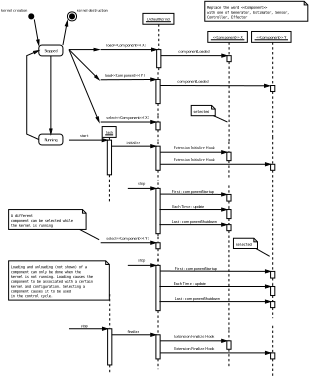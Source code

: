 <?xml version="1.0" encoding="UTF-8"?>
<dia:diagram xmlns:dia="http://www.lysator.liu.se/~alla/dia/"><dia:layer name="Background" visible="true"><dia:object type="UML - State Term" version="0" id="O0"><dia:attribute name="obj_pos"><dia:point val="10.25,4"/></dia:attribute><dia:attribute name="obj_bb"><dia:rectangle val="10.25,4;11.25,5"/></dia:attribute><dia:attribute name="elem_corner"><dia:point val="10.25,4"/></dia:attribute><dia:attribute name="elem_width"><dia:real val="1"/></dia:attribute><dia:attribute name="elem_height"><dia:real val="1"/></dia:attribute><dia:attribute name="is_final"><dia:boolean val="false"/></dia:attribute></dia:object><dia:object type="Standard - Text" version="0" id="O1"><dia:attribute name="obj_pos"><dia:point val="10.25,3.75"/></dia:attribute><dia:attribute name="obj_bb"><dia:rectangle val="5.55,3.05;10.25,4.05"/></dia:attribute><dia:attribute name="text"><dia:composite type="text"><dia:attribute name="string"><dia:string>#kernel creation#</dia:string></dia:attribute><dia:attribute name="font"><dia:font family="sans" style="0" name="Courier"/></dia:attribute><dia:attribute name="height"><dia:real val="0.8"/></dia:attribute><dia:attribute name="pos"><dia:point val="10.25,3.75"/></dia:attribute><dia:attribute name="color"><dia:color val="#000000"/></dia:attribute><dia:attribute name="alignment"><dia:enum val="2"/></dia:attribute></dia:composite></dia:attribute></dia:object><dia:object type="UML - State" version="0" id="O2"><dia:attribute name="obj_pos"><dia:point val="12,9.25"/></dia:attribute><dia:attribute name="obj_bb"><dia:rectangle val="12,9.25;16,11.05"/></dia:attribute><dia:attribute name="elem_corner"><dia:point val="12,9.25"/></dia:attribute><dia:attribute name="elem_width"><dia:real val="4"/></dia:attribute><dia:attribute name="elem_height"><dia:real val="1.8"/></dia:attribute><dia:attribute name="text"><dia:composite type="text"><dia:attribute name="string"><dia:string>#Stopped#</dia:string></dia:attribute><dia:attribute name="font"><dia:font family="sans" style="0" name="Courier"/></dia:attribute><dia:attribute name="height"><dia:real val="0.8"/></dia:attribute><dia:attribute name="pos"><dia:point val="14,10.45"/></dia:attribute><dia:attribute name="color"><dia:color val="#000000"/></dia:attribute><dia:attribute name="alignment"><dia:enum val="1"/></dia:attribute></dia:composite></dia:attribute></dia:object><dia:object type="UML - State" version="0" id="O3"><dia:attribute name="obj_pos"><dia:point val="12,24"/></dia:attribute><dia:attribute name="obj_bb"><dia:rectangle val="12,24;16,25.8"/></dia:attribute><dia:attribute name="elem_corner"><dia:point val="12,24"/></dia:attribute><dia:attribute name="elem_width"><dia:real val="4"/></dia:attribute><dia:attribute name="elem_height"><dia:real val="1.8"/></dia:attribute><dia:attribute name="text"><dia:composite type="text"><dia:attribute name="string"><dia:string>#Running#</dia:string></dia:attribute><dia:attribute name="font"><dia:font family="sans" style="0" name="Courier"/></dia:attribute><dia:attribute name="height"><dia:real val="0.8"/></dia:attribute><dia:attribute name="pos"><dia:point val="14,25.2"/></dia:attribute><dia:attribute name="color"><dia:color val="#000000"/></dia:attribute><dia:attribute name="alignment"><dia:enum val="1"/></dia:attribute></dia:composite></dia:attribute></dia:object><dia:object type="UML - State Term" version="0" id="O4"><dia:attribute name="obj_pos"><dia:point val="16.75,3.75"/></dia:attribute><dia:attribute name="obj_bb"><dia:rectangle val="16.75,3.75;18.25,5.25"/></dia:attribute><dia:attribute name="elem_corner"><dia:point val="16.75,3.75"/></dia:attribute><dia:attribute name="elem_width"><dia:real val="1.5"/></dia:attribute><dia:attribute name="elem_height"><dia:real val="1.5"/></dia:attribute><dia:attribute name="is_final"><dia:boolean val="true"/></dia:attribute></dia:object><dia:object type="Standard - Text" version="0" id="O5"><dia:attribute name="obj_pos"><dia:point val="18.25,3.75"/></dia:attribute><dia:attribute name="obj_bb"><dia:rectangle val="18.25,3.05;23.95,4.05"/></dia:attribute><dia:attribute name="text"><dia:composite type="text"><dia:attribute name="string"><dia:string>#kernel destruction#</dia:string></dia:attribute><dia:attribute name="font"><dia:font family="sans" style="0" name="Courier"/></dia:attribute><dia:attribute name="height"><dia:real val="0.8"/></dia:attribute><dia:attribute name="pos"><dia:point val="18.25,3.75"/></dia:attribute><dia:attribute name="color"><dia:color val="#000000"/></dia:attribute><dia:attribute name="alignment"><dia:enum val="0"/></dia:attribute></dia:composite></dia:attribute><dia:connections><dia:connection handle="0" to="O4" connection="2"/></dia:connections></dia:object><dia:object type="UML - Object" version="0" id="O6"><dia:attribute name="obj_pos"><dia:point val="29.25,4"/></dia:attribute><dia:attribute name="obj_bb"><dia:rectangle val="29.2,3.95;34.55,5.85"/></dia:attribute><dia:attribute name="elem_corner"><dia:point val="29.25,4"/></dia:attribute><dia:attribute name="elem_width"><dia:real val="5.25"/></dia:attribute><dia:attribute name="elem_height"><dia:real val="1.8"/></dia:attribute><dia:attribute name="text"><dia:composite type="text"><dia:attribute name="string"><dia:string>#DefaultKernel#</dia:string></dia:attribute><dia:attribute name="font"><dia:font family="sans" style="0" name="Courier"/></dia:attribute><dia:attribute name="height"><dia:real val="0.8"/></dia:attribute><dia:attribute name="pos"><dia:point val="31.875,5.2"/></dia:attribute><dia:attribute name="color"><dia:color val="#000000"/></dia:attribute><dia:attribute name="alignment"><dia:enum val="1"/></dia:attribute></dia:composite></dia:attribute><dia:attribute name="stereotype"><dia:string>##</dia:string></dia:attribute><dia:attribute name="exstate"><dia:string>##</dia:string></dia:attribute><dia:attribute name="attrib"><dia:composite type="text"><dia:attribute name="string"><dia:string>##</dia:string></dia:attribute><dia:attribute name="font"><dia:font family="sans" style="0" name="Courier"/></dia:attribute><dia:attribute name="height"><dia:real val="0.8"/></dia:attribute><dia:attribute name="pos"><dia:point val="0,0"/></dia:attribute><dia:attribute name="color"><dia:color val="#000000"/></dia:attribute><dia:attribute name="alignment"><dia:enum val="0"/></dia:attribute></dia:composite></dia:attribute><dia:attribute name="is_active"><dia:boolean val="false"/></dia:attribute><dia:attribute name="show_attribs"><dia:boolean val="false"/></dia:attribute><dia:attribute name="multiple"><dia:boolean val="false"/></dia:attribute></dia:object><dia:object type="UML - Lifeline" version="0" id="O7"><dia:attribute name="obj_pos"><dia:point val="31.875,5.8"/></dia:attribute><dia:attribute name="obj_bb"><dia:rectangle val="31.525,5.775;32.225,13.775"/></dia:attribute><dia:attribute name="conn_endpoints"><dia:point val="31.875,5.8"/><dia:point val="31.875,13.75"/></dia:attribute><dia:attribute name="rtop"><dia:real val="4.2"/></dia:attribute><dia:attribute name="rbot"><dia:real val="7.2"/></dia:attribute><dia:attribute name="draw_focus"><dia:boolean val="true"/></dia:attribute><dia:attribute name="draw_cross"><dia:boolean val="false"/></dia:attribute><dia:attribute name="cpl_northwest"><dia:int val="2"/></dia:attribute><dia:attribute name="cpl_southwest"><dia:int val="2"/></dia:attribute><dia:attribute name="cpl_northeast"><dia:int val="2"/></dia:attribute><dia:attribute name="cpl_southeast"><dia:int val="2"/></dia:attribute><dia:connections><dia:connection handle="0" to="O6" connection="6"/></dia:connections></dia:object><dia:object type="UML - Object" version="0" id="O8"><dia:attribute name="obj_pos"><dia:point val="40,7"/></dia:attribute><dia:attribute name="obj_bb"><dia:rectangle val="39.95,6.95;47.1,8.85"/></dia:attribute><dia:attribute name="elem_corner"><dia:point val="40,7"/></dia:attribute><dia:attribute name="elem_width"><dia:real val="7.05"/></dia:attribute><dia:attribute name="elem_height"><dia:real val="1.8"/></dia:attribute><dia:attribute name="text"><dia:composite type="text"><dia:attribute name="string"><dia:string>#&lt;&lt;Component&gt;&gt; X#</dia:string></dia:attribute><dia:attribute name="font"><dia:font family="sans" style="0" name="Courier"/></dia:attribute><dia:attribute name="height"><dia:real val="0.8"/></dia:attribute><dia:attribute name="pos"><dia:point val="43.525,8.2"/></dia:attribute><dia:attribute name="color"><dia:color val="#000000"/></dia:attribute><dia:attribute name="alignment"><dia:enum val="1"/></dia:attribute></dia:composite></dia:attribute><dia:attribute name="stereotype"><dia:string>##</dia:string></dia:attribute><dia:attribute name="exstate"><dia:string>##</dia:string></dia:attribute><dia:attribute name="attrib"><dia:composite type="text"><dia:attribute name="string"><dia:string>##</dia:string></dia:attribute><dia:attribute name="font"><dia:font family="sans" style="0" name="Courier"/></dia:attribute><dia:attribute name="height"><dia:real val="0.8"/></dia:attribute><dia:attribute name="pos"><dia:point val="0,0"/></dia:attribute><dia:attribute name="color"><dia:color val="#000000"/></dia:attribute><dia:attribute name="alignment"><dia:enum val="0"/></dia:attribute></dia:composite></dia:attribute><dia:attribute name="is_active"><dia:boolean val="false"/></dia:attribute><dia:attribute name="show_attribs"><dia:boolean val="false"/></dia:attribute><dia:attribute name="multiple"><dia:boolean val="false"/></dia:attribute></dia:object><dia:object type="UML - Message" version="0" id="O9"><dia:attribute name="obj_pos"><dia:point val="22.25,10"/></dia:attribute><dia:attribute name="obj_bb"><dia:rectangle val="22.2,8.8;31.575,10.4"/></dia:attribute><dia:attribute name="conn_endpoints"><dia:point val="22.25,10"/><dia:point val="31.525,10"/></dia:attribute><dia:attribute name="text"><dia:string>#load&lt;&lt;Component&gt;&gt;( X )#</dia:string></dia:attribute><dia:attribute name="type"><dia:enum val="0"/></dia:attribute><dia:attribute name="text_pos"><dia:point val="26.5,9.5"/></dia:attribute><dia:connections><dia:connection handle="1" to="O7" connection="0"/></dia:connections></dia:object><dia:object type="UML - Lifeline" version="0" id="O10"><dia:attribute name="obj_pos"><dia:point val="43.525,8.8"/></dia:attribute><dia:attribute name="obj_bb"><dia:rectangle val="43.175,8.775;43.875,25.275"/></dia:attribute><dia:attribute name="conn_endpoints"><dia:point val="43.525,8.8"/><dia:point val="43.525,25.25"/></dia:attribute><dia:attribute name="rtop"><dia:real val="2.2"/></dia:attribute><dia:attribute name="rbot"><dia:real val="3.2"/></dia:attribute><dia:attribute name="draw_focus"><dia:boolean val="true"/></dia:attribute><dia:attribute name="draw_cross"><dia:boolean val="false"/></dia:attribute><dia:attribute name="cpl_northwest"><dia:int val="1"/></dia:attribute><dia:attribute name="cpl_southwest"><dia:int val="1"/></dia:attribute><dia:attribute name="cpl_northeast"><dia:int val="1"/></dia:attribute><dia:attribute name="cpl_southeast"><dia:int val="1"/></dia:attribute><dia:connections><dia:connection handle="0" to="O8" connection="6"/></dia:connections></dia:object><dia:object type="UML - Message" version="0" id="O11"><dia:attribute name="obj_pos"><dia:point val="32.225,11"/></dia:attribute><dia:attribute name="obj_bb"><dia:rectangle val="32.175,9.825;43.225,11.4"/></dia:attribute><dia:attribute name="conn_endpoints"><dia:point val="32.225,11"/><dia:point val="43.175,11"/></dia:attribute><dia:attribute name="text"><dia:string>#componentLoaded#</dia:string></dia:attribute><dia:attribute name="type"><dia:enum val="0"/></dia:attribute><dia:attribute name="text_pos"><dia:point val="37.663,10.525"/></dia:attribute><dia:connections><dia:connection handle="0" to="O7" connection="11"/><dia:connection handle="1" to="O10" connection="0"/></dia:connections></dia:object><dia:object type="UML - Lifeline" version="0" id="O12"><dia:attribute name="obj_pos"><dia:point val="31.75,21"/></dia:attribute><dia:attribute name="obj_bb"><dia:rectangle val="31.4,20.975;32.1,25.125"/></dia:attribute><dia:attribute name="conn_endpoints"><dia:point val="31.75,21"/><dia:point val="31.75,25.1"/></dia:attribute><dia:attribute name="rtop"><dia:real val="1"/></dia:attribute><dia:attribute name="rbot"><dia:real val="2.3"/></dia:attribute><dia:attribute name="draw_focus"><dia:boolean val="true"/></dia:attribute><dia:attribute name="draw_cross"><dia:boolean val="false"/></dia:attribute><dia:attribute name="cpl_northwest"><dia:int val="2"/></dia:attribute><dia:attribute name="cpl_southwest"><dia:int val="2"/></dia:attribute><dia:attribute name="cpl_northeast"><dia:int val="2"/></dia:attribute><dia:attribute name="cpl_southeast"><dia:int val="2"/></dia:attribute></dia:object><dia:object type="UML - Message" version="0" id="O13"><dia:attribute name="obj_pos"><dia:point val="22.25,22"/></dia:attribute><dia:attribute name="obj_bb"><dia:rectangle val="22.2,20.8;31.45,22.4"/></dia:attribute><dia:attribute name="conn_endpoints"><dia:point val="22.25,22"/><dia:point val="31.4,22"/></dia:attribute><dia:attribute name="text"><dia:string>#select&lt;&lt;Component&gt;&gt;( X )#</dia:string></dia:attribute><dia:attribute name="type"><dia:enum val="0"/></dia:attribute><dia:attribute name="text_pos"><dia:point val="26.75,21.5"/></dia:attribute><dia:connections><dia:connection handle="1" to="O12" connection="0"/></dia:connections></dia:object><dia:object type="UML - Lifeline" version="0" id="O14"><dia:attribute name="obj_pos"><dia:point val="31.75,25.25"/></dia:attribute><dia:attribute name="obj_bb"><dia:rectangle val="31.4,25.225;32.1,31.725"/></dia:attribute><dia:attribute name="conn_endpoints"><dia:point val="31.75,25.25"/><dia:point val="31.75,31.7"/></dia:attribute><dia:attribute name="rtop"><dia:real val="0.75"/></dia:attribute><dia:attribute name="rbot"><dia:real val="4.75"/></dia:attribute><dia:attribute name="draw_focus"><dia:boolean val="true"/></dia:attribute><dia:attribute name="draw_cross"><dia:boolean val="false"/></dia:attribute><dia:attribute name="cpl_northwest"><dia:int val="1"/></dia:attribute><dia:attribute name="cpl_southwest"><dia:int val="1"/></dia:attribute><dia:attribute name="cpl_northeast"><dia:int val="1"/></dia:attribute><dia:attribute name="cpl_southeast"><dia:int val="1"/></dia:attribute></dia:object><dia:object type="UML - Message" version="0" id="O15"><dia:attribute name="obj_pos"><dia:point val="24,26"/></dia:attribute><dia:attribute name="obj_bb"><dia:rectangle val="23.95,25;31.45,26.4"/></dia:attribute><dia:attribute name="conn_endpoints"><dia:point val="24,26"/><dia:point val="31.4,26"/></dia:attribute><dia:attribute name="text"><dia:string>#initialize#</dia:string></dia:attribute><dia:attribute name="type"><dia:enum val="0"/></dia:attribute><dia:attribute name="text_pos"><dia:point val="27.675,25.7"/></dia:attribute><dia:connections><dia:connection handle="1" to="O14" connection="0"/></dia:connections></dia:object><dia:object type="UML - Lifeline" version="0" id="O16"><dia:attribute name="obj_pos"><dia:point val="43.5,25.25"/></dia:attribute><dia:attribute name="obj_bb"><dia:rectangle val="43.15,25.225;43.85,31.625"/></dia:attribute><dia:attribute name="conn_endpoints"><dia:point val="43.5,25.25"/><dia:point val="43.5,31.6"/></dia:attribute><dia:attribute name="rtop"><dia:real val="1.75"/></dia:attribute><dia:attribute name="rbot"><dia:real val="3.15"/></dia:attribute><dia:attribute name="draw_focus"><dia:boolean val="true"/></dia:attribute><dia:attribute name="draw_cross"><dia:boolean val="false"/></dia:attribute><dia:attribute name="cpl_northwest"><dia:int val="1"/></dia:attribute><dia:attribute name="cpl_southwest"><dia:int val="1"/></dia:attribute><dia:attribute name="cpl_northeast"><dia:int val="1"/></dia:attribute><dia:attribute name="cpl_southeast"><dia:int val="1"/></dia:attribute></dia:object><dia:object type="UML - Message" version="0" id="O17"><dia:attribute name="obj_pos"><dia:point val="32.1,27"/></dia:attribute><dia:attribute name="obj_bb"><dia:rectangle val="32.05,25.8;43.2,27.4"/></dia:attribute><dia:attribute name="conn_endpoints"><dia:point val="32.1,27"/><dia:point val="43.15,27"/></dia:attribute><dia:attribute name="text"><dia:string>#Extension Initialize Hook#</dia:string></dia:attribute><dia:attribute name="type"><dia:enum val="0"/></dia:attribute><dia:attribute name="text_pos"><dia:point val="37.75,26.5"/></dia:attribute><dia:connections><dia:connection handle="0" to="O14" connection="8"/><dia:connection handle="1" to="O16" connection="0"/></dia:connections></dia:object><dia:object type="UML - Lifeline" version="0" id="O18"><dia:attribute name="obj_pos"><dia:point val="31.75,32"/></dia:attribute><dia:attribute name="obj_bb"><dia:rectangle val="31.4,31.975;32.1,41.025"/></dia:attribute><dia:attribute name="conn_endpoints"><dia:point val="31.75,32"/><dia:point val="31.75,41"/></dia:attribute><dia:attribute name="rtop"><dia:real val="1"/></dia:attribute><dia:attribute name="rbot"><dia:real val="8.5"/></dia:attribute><dia:attribute name="draw_focus"><dia:boolean val="true"/></dia:attribute><dia:attribute name="draw_cross"><dia:boolean val="false"/></dia:attribute><dia:attribute name="cpl_northwest"><dia:int val="3"/></dia:attribute><dia:attribute name="cpl_southwest"><dia:int val="3"/></dia:attribute><dia:attribute name="cpl_northeast"><dia:int val="3"/></dia:attribute><dia:attribute name="cpl_southeast"><dia:int val="3"/></dia:attribute></dia:object><dia:object type="UML - Message" version="0" id="O19"><dia:attribute name="obj_pos"><dia:point val="26.75,33"/></dia:attribute><dia:attribute name="obj_bb"><dia:rectangle val="26.7,31.675;31.45,33.4"/></dia:attribute><dia:attribute name="conn_endpoints"><dia:point val="26.75,33"/><dia:point val="31.4,33"/></dia:attribute><dia:attribute name="text"><dia:string>#step#</dia:string></dia:attribute><dia:attribute name="type"><dia:enum val="0"/></dia:attribute><dia:attribute name="text_pos"><dia:point val="29,32.375"/></dia:attribute><dia:connections><dia:connection handle="1" to="O18" connection="0"/></dia:connections></dia:object><dia:object type="UML - Lifeline" version="0" id="O20"><dia:attribute name="obj_pos"><dia:point val="43.5,32.5"/></dia:attribute><dia:attribute name="obj_bb"><dia:rectangle val="43.15,32.475;43.85,36.025"/></dia:attribute><dia:attribute name="conn_endpoints"><dia:point val="43.5,32.5"/><dia:point val="43.5,36"/></dia:attribute><dia:attribute name="rtop"><dia:real val="1.5"/></dia:attribute><dia:attribute name="rbot"><dia:real val="2.6"/></dia:attribute><dia:attribute name="draw_focus"><dia:boolean val="true"/></dia:attribute><dia:attribute name="draw_cross"><dia:boolean val="false"/></dia:attribute><dia:attribute name="cpl_northwest"><dia:int val="1"/></dia:attribute><dia:attribute name="cpl_southwest"><dia:int val="1"/></dia:attribute><dia:attribute name="cpl_northeast"><dia:int val="1"/></dia:attribute><dia:attribute name="cpl_southeast"><dia:int val="1"/></dia:attribute></dia:object><dia:object type="UML - Message" version="0" id="O21"><dia:attribute name="obj_pos"><dia:point val="32.1,33.938"/></dia:attribute><dia:attribute name="obj_bb"><dia:rectangle val="32.05,33.05;43.202,34.4"/></dia:attribute><dia:attribute name="conn_endpoints"><dia:point val="32.1,33.938"/><dia:point val="43.15,34"/></dia:attribute><dia:attribute name="text"><dia:string>#First : componentStartup#</dia:string></dia:attribute><dia:attribute name="type"><dia:enum val="0"/></dia:attribute><dia:attribute name="text_pos"><dia:point val="37.5,33.75"/></dia:attribute><dia:connections><dia:connection handle="0" to="O18" connection="12"/><dia:connection handle="1" to="O20" connection="0"/></dia:connections></dia:object><dia:object type="UML - Lifeline" version="0" id="O22"><dia:attribute name="obj_pos"><dia:point val="43.5,36"/></dia:attribute><dia:attribute name="obj_bb"><dia:rectangle val="43.15,35.975;43.85,39.025"/></dia:attribute><dia:attribute name="conn_endpoints"><dia:point val="43.5,36"/><dia:point val="43.5,39"/></dia:attribute><dia:attribute name="rtop"><dia:real val="0.5"/></dia:attribute><dia:attribute name="rbot"><dia:real val="2"/></dia:attribute><dia:attribute name="draw_focus"><dia:boolean val="true"/></dia:attribute><dia:attribute name="draw_cross"><dia:boolean val="false"/></dia:attribute><dia:attribute name="cpl_northwest"><dia:int val="1"/></dia:attribute><dia:attribute name="cpl_southwest"><dia:int val="1"/></dia:attribute><dia:attribute name="cpl_northeast"><dia:int val="1"/></dia:attribute><dia:attribute name="cpl_southeast"><dia:int val="1"/></dia:attribute></dia:object><dia:object type="UML - Object" version="0" id="O23"><dia:attribute name="obj_pos"><dia:point val="47.25,7"/></dia:attribute><dia:attribute name="obj_bb"><dia:rectangle val="47.2,6.95;54.3,8.85"/></dia:attribute><dia:attribute name="elem_corner"><dia:point val="47.25,7"/></dia:attribute><dia:attribute name="elem_width"><dia:real val="7"/></dia:attribute><dia:attribute name="elem_height"><dia:real val="1.8"/></dia:attribute><dia:attribute name="text"><dia:composite type="text"><dia:attribute name="string"><dia:string>#&lt;&lt;Component&gt;&gt; Y#</dia:string></dia:attribute><dia:attribute name="font"><dia:font family="sans" style="0" name="Courier"/></dia:attribute><dia:attribute name="height"><dia:real val="0.8"/></dia:attribute><dia:attribute name="pos"><dia:point val="50.75,8.2"/></dia:attribute><dia:attribute name="color"><dia:color val="#000000"/></dia:attribute><dia:attribute name="alignment"><dia:enum val="1"/></dia:attribute></dia:composite></dia:attribute><dia:attribute name="stereotype"><dia:string>##</dia:string></dia:attribute><dia:attribute name="exstate"><dia:string>##</dia:string></dia:attribute><dia:attribute name="attrib"><dia:composite type="text"><dia:attribute name="string"><dia:string>##</dia:string></dia:attribute><dia:attribute name="font"><dia:font family="sans" style="0" name="Courier"/></dia:attribute><dia:attribute name="height"><dia:real val="0.8"/></dia:attribute><dia:attribute name="pos"><dia:point val="0,0"/></dia:attribute><dia:attribute name="color"><dia:color val="#000000"/></dia:attribute><dia:attribute name="alignment"><dia:enum val="0"/></dia:attribute></dia:composite></dia:attribute><dia:attribute name="is_active"><dia:boolean val="false"/></dia:attribute><dia:attribute name="show_attribs"><dia:boolean val="false"/></dia:attribute><dia:attribute name="multiple"><dia:boolean val="false"/></dia:attribute></dia:object><dia:object type="UML - Lifeline" version="0" id="O24"><dia:attribute name="obj_pos"><dia:point val="50.75,24.5"/></dia:attribute><dia:attribute name="obj_bb"><dia:rectangle val="50.4,24.475;51.1,45.275"/></dia:attribute><dia:attribute name="conn_endpoints"><dia:point val="50.75,24.5"/><dia:point val="50.75,45.25"/></dia:attribute><dia:attribute name="rtop"><dia:real val="4.5"/></dia:attribute><dia:attribute name="rbot"><dia:real val="5.5"/></dia:attribute><dia:attribute name="draw_focus"><dia:boolean val="true"/></dia:attribute><dia:attribute name="draw_cross"><dia:boolean val="false"/></dia:attribute><dia:attribute name="cpl_northwest"><dia:int val="1"/></dia:attribute><dia:attribute name="cpl_southwest"><dia:int val="1"/></dia:attribute><dia:attribute name="cpl_northeast"><dia:int val="1"/></dia:attribute><dia:attribute name="cpl_southeast"><dia:int val="1"/></dia:attribute></dia:object><dia:object type="UML - Message" version="0" id="O25"><dia:attribute name="obj_pos"><dia:point val="32.1,29"/></dia:attribute><dia:attribute name="obj_bb"><dia:rectangle val="32.05,27.8;50.45,29.4"/></dia:attribute><dia:attribute name="conn_endpoints"><dia:point val="32.1,29"/><dia:point val="50.4,29"/></dia:attribute><dia:attribute name="text"><dia:string>#Extension Initialize Hook#</dia:string></dia:attribute><dia:attribute name="type"><dia:enum val="0"/></dia:attribute><dia:attribute name="text_pos"><dia:point val="37.75,28.5"/></dia:attribute><dia:connections><dia:connection handle="0" to="O14" connection="9"/><dia:connection handle="1" to="O24" connection="0"/></dia:connections></dia:object><dia:object type="UML - Lifeline" version="0" id="O26"><dia:attribute name="obj_pos"><dia:point val="50.75,8.8"/></dia:attribute><dia:attribute name="obj_bb"><dia:rectangle val="50.4,8.775;51.1,24.975"/></dia:attribute><dia:attribute name="conn_endpoints"><dia:point val="50.75,8.8"/><dia:point val="50.75,24.95"/></dia:attribute><dia:attribute name="rtop"><dia:real val="7.15"/></dia:attribute><dia:attribute name="rbot"><dia:real val="8.15"/></dia:attribute><dia:attribute name="draw_focus"><dia:boolean val="true"/></dia:attribute><dia:attribute name="draw_cross"><dia:boolean val="false"/></dia:attribute><dia:attribute name="cpl_northwest"><dia:int val="1"/></dia:attribute><dia:attribute name="cpl_southwest"><dia:int val="1"/></dia:attribute><dia:attribute name="cpl_northeast"><dia:int val="1"/></dia:attribute><dia:attribute name="cpl_southeast"><dia:int val="1"/></dia:attribute><dia:connections><dia:connection handle="0" to="O23" connection="6"/></dia:connections></dia:object><dia:object type="UML - Lifeline" version="0" id="O27"><dia:attribute name="obj_pos"><dia:point val="31.75,13.75"/></dia:attribute><dia:attribute name="obj_bb"><dia:rectangle val="31.4,13.725;32.1,20.975"/></dia:attribute><dia:attribute name="conn_endpoints"><dia:point val="31.75,13.75"/><dia:point val="31.75,20.95"/></dia:attribute><dia:attribute name="rtop"><dia:real val="1.2"/></dia:attribute><dia:attribute name="rbot"><dia:real val="5.2"/></dia:attribute><dia:attribute name="draw_focus"><dia:boolean val="true"/></dia:attribute><dia:attribute name="draw_cross"><dia:boolean val="false"/></dia:attribute><dia:attribute name="cpl_northwest"><dia:int val="1"/></dia:attribute><dia:attribute name="cpl_southwest"><dia:int val="1"/></dia:attribute><dia:attribute name="cpl_northeast"><dia:int val="1"/></dia:attribute><dia:attribute name="cpl_southeast"><dia:int val="1"/></dia:attribute></dia:object><dia:object type="UML - Message" version="0" id="O28"><dia:attribute name="obj_pos"><dia:point val="22.25,15"/></dia:attribute><dia:attribute name="obj_bb"><dia:rectangle val="22.2,13.8;31.452,15.35"/></dia:attribute><dia:attribute name="conn_endpoints"><dia:point val="22.25,15"/><dia:point val="31.4,14.95"/></dia:attribute><dia:attribute name="text"><dia:string>#load&lt;&lt;Component&gt;&gt;( Y )#</dia:string></dia:attribute><dia:attribute name="type"><dia:enum val="0"/></dia:attribute><dia:attribute name="text_pos"><dia:point val="26.25,14.5"/></dia:attribute><dia:connections><dia:connection handle="1" to="O27" connection="0"/></dia:connections></dia:object><dia:object type="UML - Message" version="0" id="O29"><dia:attribute name="obj_pos"><dia:point val="32.1,15.95"/></dia:attribute><dia:attribute name="obj_bb"><dia:rectangle val="32.05,14.8;50.301,16.4"/></dia:attribute><dia:attribute name="conn_endpoints"><dia:point val="32.1,15.95"/><dia:point val="50.25,16"/></dia:attribute><dia:attribute name="text"><dia:string>#componentLoaded#</dia:string></dia:attribute><dia:attribute name="type"><dia:enum val="0"/></dia:attribute><dia:attribute name="text_pos"><dia:point val="37.5,15.5"/></dia:attribute><dia:connections><dia:connection handle="0" to="O27" connection="8"/></dia:connections></dia:object><dia:object type="UML - Message" version="0" id="O30"><dia:attribute name="obj_pos"><dia:point val="32,36.5"/></dia:attribute><dia:attribute name="obj_bb"><dia:rectangle val="31.95,35.55;43.2,36.9"/></dia:attribute><dia:attribute name="conn_endpoints"><dia:point val="32,36.5"/><dia:point val="43.15,36.5"/></dia:attribute><dia:attribute name="text"><dia:string>#Each Time : update#</dia:string></dia:attribute><dia:attribute name="type"><dia:enum val="0"/></dia:attribute><dia:attribute name="text_pos"><dia:point val="36.75,36.25"/></dia:attribute></dia:object><dia:object type="UML - Lifeline" version="0" id="O31"><dia:attribute name="obj_pos"><dia:point val="31.75,56.5"/></dia:attribute><dia:attribute name="obj_bb"><dia:rectangle val="31.4,56.475;32.1,62.975"/></dia:attribute><dia:attribute name="conn_endpoints"><dia:point val="31.75,56.5"/><dia:point val="31.75,62.95"/></dia:attribute><dia:attribute name="rtop"><dia:real val="0.75"/></dia:attribute><dia:attribute name="rbot"><dia:real val="4.75"/></dia:attribute><dia:attribute name="draw_focus"><dia:boolean val="true"/></dia:attribute><dia:attribute name="draw_cross"><dia:boolean val="false"/></dia:attribute><dia:attribute name="cpl_northwest"><dia:int val="1"/></dia:attribute><dia:attribute name="cpl_southwest"><dia:int val="1"/></dia:attribute><dia:attribute name="cpl_northeast"><dia:int val="1"/></dia:attribute><dia:attribute name="cpl_southeast"><dia:int val="1"/></dia:attribute></dia:object><dia:object type="UML - Message" version="0" id="O32"><dia:attribute name="obj_pos"><dia:point val="24,57.25"/></dia:attribute><dia:attribute name="obj_bb"><dia:rectangle val="23.95,56.25;31.45,57.65"/></dia:attribute><dia:attribute name="conn_endpoints"><dia:point val="24,57.25"/><dia:point val="31.4,57.25"/></dia:attribute><dia:attribute name="text"><dia:string>#finalize#</dia:string></dia:attribute><dia:attribute name="type"><dia:enum val="0"/></dia:attribute><dia:attribute name="text_pos"><dia:point val="27.675,56.95"/></dia:attribute><dia:connections><dia:connection handle="1" to="O31" connection="0"/></dia:connections></dia:object><dia:object type="UML - Lifeline" version="0" id="O33"><dia:attribute name="obj_pos"><dia:point val="43.5,56.5"/></dia:attribute><dia:attribute name="obj_bb"><dia:rectangle val="43.15,56.475;43.85,62.875"/></dia:attribute><dia:attribute name="conn_endpoints"><dia:point val="43.5,56.5"/><dia:point val="43.5,62.85"/></dia:attribute><dia:attribute name="rtop"><dia:real val="1.75"/></dia:attribute><dia:attribute name="rbot"><dia:real val="3.15"/></dia:attribute><dia:attribute name="draw_focus"><dia:boolean val="true"/></dia:attribute><dia:attribute name="draw_cross"><dia:boolean val="false"/></dia:attribute><dia:attribute name="cpl_northwest"><dia:int val="1"/></dia:attribute><dia:attribute name="cpl_southwest"><dia:int val="1"/></dia:attribute><dia:attribute name="cpl_northeast"><dia:int val="1"/></dia:attribute><dia:attribute name="cpl_southeast"><dia:int val="1"/></dia:attribute></dia:object><dia:object type="UML - Message" version="0" id="O34"><dia:attribute name="obj_pos"><dia:point val="32.1,58.25"/></dia:attribute><dia:attribute name="obj_bb"><dia:rectangle val="32.05,57.05;43.2,58.65"/></dia:attribute><dia:attribute name="conn_endpoints"><dia:point val="32.1,58.25"/><dia:point val="43.15,58.25"/></dia:attribute><dia:attribute name="text"><dia:string>#Extension Finalize Hook#</dia:string></dia:attribute><dia:attribute name="type"><dia:enum val="0"/></dia:attribute><dia:attribute name="text_pos"><dia:point val="37.75,57.75"/></dia:attribute><dia:connections><dia:connection handle="0" to="O31" connection="8"/><dia:connection handle="1" to="O33" connection="0"/></dia:connections></dia:object><dia:object type="UML - Lifeline" version="0" id="O35"><dia:attribute name="obj_pos"><dia:point val="50.75,55.75"/></dia:attribute><dia:attribute name="obj_bb"><dia:rectangle val="50.4,55.725;51.1,64.275"/></dia:attribute><dia:attribute name="conn_endpoints"><dia:point val="50.75,55.75"/><dia:point val="50.75,64.25"/></dia:attribute><dia:attribute name="rtop"><dia:real val="4.5"/></dia:attribute><dia:attribute name="rbot"><dia:real val="5.5"/></dia:attribute><dia:attribute name="draw_focus"><dia:boolean val="true"/></dia:attribute><dia:attribute name="draw_cross"><dia:boolean val="false"/></dia:attribute><dia:attribute name="cpl_northwest"><dia:int val="1"/></dia:attribute><dia:attribute name="cpl_southwest"><dia:int val="1"/></dia:attribute><dia:attribute name="cpl_northeast"><dia:int val="1"/></dia:attribute><dia:attribute name="cpl_southeast"><dia:int val="1"/></dia:attribute></dia:object><dia:object type="UML - Message" version="0" id="O36"><dia:attribute name="obj_pos"><dia:point val="32.1,60.25"/></dia:attribute><dia:attribute name="obj_bb"><dia:rectangle val="32.05,59.05;50.45,60.65"/></dia:attribute><dia:attribute name="conn_endpoints"><dia:point val="32.1,60.25"/><dia:point val="50.4,60.25"/></dia:attribute><dia:attribute name="text"><dia:string>#Extension Finalize Hook#</dia:string></dia:attribute><dia:attribute name="type"><dia:enum val="0"/></dia:attribute><dia:attribute name="text_pos"><dia:point val="37.75,59.75"/></dia:attribute><dia:connections><dia:connection handle="0" to="O31" connection="9"/><dia:connection handle="1" to="O35" connection="0"/></dia:connections></dia:object><dia:object type="UML - Object" version="0" id="O37"><dia:attribute name="obj_pos"><dia:point val="22.5,22.75"/></dia:attribute><dia:attribute name="obj_bb"><dia:rectangle val="22.45,22.7;24.95,24.6"/></dia:attribute><dia:attribute name="elem_corner"><dia:point val="22.5,22.75"/></dia:attribute><dia:attribute name="elem_width"><dia:real val="2.4"/></dia:attribute><dia:attribute name="elem_height"><dia:real val="1.8"/></dia:attribute><dia:attribute name="text"><dia:composite type="text"><dia:attribute name="string"><dia:string>#Task#</dia:string></dia:attribute><dia:attribute name="font"><dia:font family="sans" style="0" name="Courier"/></dia:attribute><dia:attribute name="height"><dia:real val="0.8"/></dia:attribute><dia:attribute name="pos"><dia:point val="23.7,23.95"/></dia:attribute><dia:attribute name="color"><dia:color val="#000000"/></dia:attribute><dia:attribute name="alignment"><dia:enum val="1"/></dia:attribute></dia:composite></dia:attribute><dia:attribute name="stereotype"><dia:string>##</dia:string></dia:attribute><dia:attribute name="exstate"><dia:string>##</dia:string></dia:attribute><dia:attribute name="attrib"><dia:composite type="text"><dia:attribute name="string"><dia:string>##</dia:string></dia:attribute><dia:attribute name="font"><dia:font family="sans" style="0" name="Courier"/></dia:attribute><dia:attribute name="height"><dia:real val="0.8"/></dia:attribute><dia:attribute name="pos"><dia:point val="0,0"/></dia:attribute><dia:attribute name="color"><dia:color val="#000000"/></dia:attribute><dia:attribute name="alignment"><dia:enum val="0"/></dia:attribute></dia:composite></dia:attribute><dia:attribute name="is_active"><dia:boolean val="false"/></dia:attribute><dia:attribute name="show_attribs"><dia:boolean val="false"/></dia:attribute><dia:attribute name="multiple"><dia:boolean val="false"/></dia:attribute></dia:object><dia:object type="UML - Lifeline" version="0" id="O38"><dia:attribute name="obj_pos"><dia:point val="23.7,24.55"/></dia:attribute><dia:attribute name="obj_bb"><dia:rectangle val="23.35,24.525;24.05,35.275"/></dia:attribute><dia:attribute name="conn_endpoints"><dia:point val="23.7,24.55"/><dia:point val="23.7,35.25"/></dia:attribute><dia:attribute name="rtop"><dia:real val="0.45"/></dia:attribute><dia:attribute name="rbot"><dia:real val="6.2"/></dia:attribute><dia:attribute name="draw_focus"><dia:boolean val="true"/></dia:attribute><dia:attribute name="draw_cross"><dia:boolean val="false"/></dia:attribute><dia:attribute name="cpl_northwest"><dia:int val="1"/></dia:attribute><dia:attribute name="cpl_southwest"><dia:int val="1"/></dia:attribute><dia:attribute name="cpl_northeast"><dia:int val="1"/></dia:attribute><dia:attribute name="cpl_southeast"><dia:int val="1"/></dia:attribute><dia:connections><dia:connection handle="0" to="O37" connection="6"/></dia:connections></dia:object><dia:object type="UML - Message" version="0" id="O39"><dia:attribute name="obj_pos"><dia:point val="17,25"/></dia:attribute><dia:attribute name="obj_bb"><dia:rectangle val="16.95,23.8;23.4,25.4"/></dia:attribute><dia:attribute name="conn_endpoints"><dia:point val="17,25"/><dia:point val="23.35,25"/></dia:attribute><dia:attribute name="text"><dia:string>#start#</dia:string></dia:attribute><dia:attribute name="type"><dia:enum val="0"/></dia:attribute><dia:attribute name="text_pos"><dia:point val="19.5,24.5"/></dia:attribute><dia:connections><dia:connection handle="1" to="O38" connection="0"/></dia:connections></dia:object><dia:object type="UML - Lifeline" version="0" id="O40"><dia:attribute name="obj_pos"><dia:point val="23.75,50.5"/></dia:attribute><dia:attribute name="obj_bb"><dia:rectangle val="23.4,50.475;24.1,63.525"/></dia:attribute><dia:attribute name="conn_endpoints"><dia:point val="23.75,50.5"/><dia:point val="23.75,63.5"/></dia:attribute><dia:attribute name="rtop"><dia:real val="5.75"/></dia:attribute><dia:attribute name="rbot"><dia:real val="11.75"/></dia:attribute><dia:attribute name="draw_focus"><dia:boolean val="true"/></dia:attribute><dia:attribute name="draw_cross"><dia:boolean val="false"/></dia:attribute><dia:attribute name="cpl_northwest"><dia:int val="1"/></dia:attribute><dia:attribute name="cpl_southwest"><dia:int val="1"/></dia:attribute><dia:attribute name="cpl_northeast"><dia:int val="1"/></dia:attribute><dia:attribute name="cpl_southeast"><dia:int val="1"/></dia:attribute></dia:object><dia:object type="UML - Message" version="0" id="O41"><dia:attribute name="obj_pos"><dia:point val="17,56.25"/></dia:attribute><dia:attribute name="obj_bb"><dia:rectangle val="16.95,55.3;23.45,56.65"/></dia:attribute><dia:attribute name="conn_endpoints"><dia:point val="17,56.25"/><dia:point val="23.4,56.25"/></dia:attribute><dia:attribute name="text"><dia:string>#stop#</dia:string></dia:attribute><dia:attribute name="type"><dia:enum val="0"/></dia:attribute><dia:attribute name="text_pos"><dia:point val="19.5,56"/></dia:attribute><dia:connections><dia:connection handle="1" to="O40" connection="0"/></dia:connections></dia:object><dia:object type="UML - Note" version="0" id="O42"><dia:attribute name="obj_pos"><dia:point val="37.25,19.25"/></dia:attribute><dia:attribute name="obj_bb"><dia:rectangle val="37.2,19.2;41,21"/></dia:attribute><dia:attribute name="elem_corner"><dia:point val="37.25,19.25"/></dia:attribute><dia:attribute name="elem_width"><dia:real val="3.7"/></dia:attribute><dia:attribute name="elem_height"><dia:real val="1.7"/></dia:attribute><dia:attribute name="text"><dia:composite type="text"><dia:attribute name="string"><dia:string>#selected#</dia:string></dia:attribute><dia:attribute name="font"><dia:font family="monospace" style="0" name="Courier"/></dia:attribute><dia:attribute name="height"><dia:real val="0.8"/></dia:attribute><dia:attribute name="pos"><dia:point val="37.6,20.5"/></dia:attribute><dia:attribute name="color"><dia:color val="#000000"/></dia:attribute><dia:attribute name="alignment"><dia:enum val="0"/></dia:attribute></dia:composite></dia:attribute></dia:object><dia:object type="Standard - Line" version="0" id="O43"><dia:attribute name="obj_pos"><dia:point val="40.95,20.95"/></dia:attribute><dia:attribute name="obj_bb"><dia:rectangle val="40.884,20.884;43.316,22.066"/></dia:attribute><dia:attribute name="conn_endpoints"><dia:point val="40.95,20.95"/><dia:point val="43.25,22"/></dia:attribute><dia:attribute name="numcp"><dia:int val="1"/></dia:attribute><dia:connections><dia:connection handle="0" to="O42" connection="7"/></dia:connections></dia:object><dia:object type="UML - Lifeline" version="0" id="O44"><dia:attribute name="obj_pos"><dia:point val="43.5,38.75"/></dia:attribute><dia:attribute name="obj_bb"><dia:rectangle val="43.15,38.725;43.85,56.775"/></dia:attribute><dia:attribute name="conn_endpoints"><dia:point val="43.5,38.75"/><dia:point val="43.5,56.75"/></dia:attribute><dia:attribute name="rtop"><dia:real val="0.25"/></dia:attribute><dia:attribute name="rbot"><dia:real val="1.25"/></dia:attribute><dia:attribute name="draw_focus"><dia:boolean val="true"/></dia:attribute><dia:attribute name="draw_cross"><dia:boolean val="false"/></dia:attribute><dia:attribute name="cpl_northwest"><dia:int val="1"/></dia:attribute><dia:attribute name="cpl_southwest"><dia:int val="1"/></dia:attribute><dia:attribute name="cpl_northeast"><dia:int val="1"/></dia:attribute><dia:attribute name="cpl_southeast"><dia:int val="1"/></dia:attribute></dia:object><dia:object type="UML - Message" version="0" id="O45"><dia:attribute name="obj_pos"><dia:point val="32,39"/></dia:attribute><dia:attribute name="obj_bb"><dia:rectangle val="31.95,38.05;43.2,39.4"/></dia:attribute><dia:attribute name="conn_endpoints"><dia:point val="32,39"/><dia:point val="43.15,39"/></dia:attribute><dia:attribute name="text"><dia:string>#Last : componentShutdown#</dia:string></dia:attribute><dia:attribute name="type"><dia:enum val="0"/></dia:attribute><dia:attribute name="text_pos"><dia:point val="37.75,38.75"/></dia:attribute><dia:connections><dia:connection handle="1" to="O44" connection="0"/></dia:connections></dia:object><dia:object type="UML - Lifeline" version="0" id="O46"><dia:attribute name="obj_pos"><dia:point val="31.75,41"/></dia:attribute><dia:attribute name="obj_bb"><dia:rectangle val="31.4,40.975;32.1,45.025"/></dia:attribute><dia:attribute name="conn_endpoints"><dia:point val="31.75,41"/><dia:point val="31.75,45"/></dia:attribute><dia:attribute name="rtop"><dia:real val="1"/></dia:attribute><dia:attribute name="rbot"><dia:real val="2"/></dia:attribute><dia:attribute name="draw_focus"><dia:boolean val="true"/></dia:attribute><dia:attribute name="draw_cross"><dia:boolean val="false"/></dia:attribute><dia:attribute name="cpl_northwest"><dia:int val="1"/></dia:attribute><dia:attribute name="cpl_southwest"><dia:int val="1"/></dia:attribute><dia:attribute name="cpl_northeast"><dia:int val="1"/></dia:attribute><dia:attribute name="cpl_southeast"><dia:int val="1"/></dia:attribute></dia:object><dia:object type="UML - Message" version="0" id="O47"><dia:attribute name="obj_pos"><dia:point val="22.25,42"/></dia:attribute><dia:attribute name="obj_bb"><dia:rectangle val="22.2,40.8;31.45,42.4"/></dia:attribute><dia:attribute name="conn_endpoints"><dia:point val="22.25,42"/><dia:point val="31.4,42"/></dia:attribute><dia:attribute name="text"><dia:string>#select&lt;&lt;Component&gt;&gt;( Y )#</dia:string></dia:attribute><dia:attribute name="type"><dia:enum val="0"/></dia:attribute><dia:attribute name="text_pos"><dia:point val="26.75,41.5"/></dia:attribute><dia:connections><dia:connection handle="1" to="O46" connection="0"/></dia:connections></dia:object><dia:object type="UML - Note" version="0" id="O48"><dia:attribute name="obj_pos"><dia:point val="44.25,41.25"/></dia:attribute><dia:attribute name="obj_bb"><dia:rectangle val="44.2,41.2;48,43"/></dia:attribute><dia:attribute name="elem_corner"><dia:point val="44.25,41.25"/></dia:attribute><dia:attribute name="elem_width"><dia:real val="3.7"/></dia:attribute><dia:attribute name="elem_height"><dia:real val="1.7"/></dia:attribute><dia:attribute name="text"><dia:composite type="text"><dia:attribute name="string"><dia:string>#selected#</dia:string></dia:attribute><dia:attribute name="font"><dia:font family="monospace" style="0" name="Courier"/></dia:attribute><dia:attribute name="height"><dia:real val="0.8"/></dia:attribute><dia:attribute name="pos"><dia:point val="44.6,42.5"/></dia:attribute><dia:attribute name="color"><dia:color val="#000000"/></dia:attribute><dia:attribute name="alignment"><dia:enum val="0"/></dia:attribute></dia:composite></dia:attribute></dia:object><dia:object type="Standard - Line" version="0" id="O49"><dia:attribute name="obj_pos"><dia:point val="47.95,42.95"/></dia:attribute><dia:attribute name="obj_bb"><dia:rectangle val="47.882,42.882;50.318,44.318"/></dia:attribute><dia:attribute name="conn_endpoints"><dia:point val="47.95,42.95"/><dia:point val="50.25,44.25"/></dia:attribute><dia:attribute name="numcp"><dia:int val="1"/></dia:attribute><dia:connections><dia:connection handle="0" to="O48" connection="7"/></dia:connections></dia:object><dia:object type="UML - Lifeline" version="0" id="O50"><dia:attribute name="obj_pos"><dia:point val="31.75,44.75"/></dia:attribute><dia:attribute name="obj_bb"><dia:rectangle val="31.4,44.725;32.1,56.275"/></dia:attribute><dia:attribute name="conn_endpoints"><dia:point val="31.75,44.75"/><dia:point val="31.75,56.25"/></dia:attribute><dia:attribute name="rtop"><dia:real val="1"/></dia:attribute><dia:attribute name="rbot"><dia:real val="8.5"/></dia:attribute><dia:attribute name="draw_focus"><dia:boolean val="true"/></dia:attribute><dia:attribute name="draw_cross"><dia:boolean val="false"/></dia:attribute><dia:attribute name="cpl_northwest"><dia:int val="3"/></dia:attribute><dia:attribute name="cpl_southwest"><dia:int val="3"/></dia:attribute><dia:attribute name="cpl_northeast"><dia:int val="3"/></dia:attribute><dia:attribute name="cpl_southeast"><dia:int val="3"/></dia:attribute></dia:object><dia:object type="UML - Message" version="0" id="O51"><dia:attribute name="obj_pos"><dia:point val="26.75,45.75"/></dia:attribute><dia:attribute name="obj_bb"><dia:rectangle val="26.7,44.425;31.45,46.15"/></dia:attribute><dia:attribute name="conn_endpoints"><dia:point val="26.75,45.75"/><dia:point val="31.4,45.75"/></dia:attribute><dia:attribute name="text"><dia:string>#step#</dia:string></dia:attribute><dia:attribute name="type"><dia:enum val="0"/></dia:attribute><dia:attribute name="text_pos"><dia:point val="29,45.125"/></dia:attribute><dia:connections><dia:connection handle="1" to="O50" connection="0"/></dia:connections></dia:object><dia:object type="UML - Lifeline" version="0" id="O52"><dia:attribute name="obj_pos"><dia:point val="50.75,45.25"/></dia:attribute><dia:attribute name="obj_bb"><dia:rectangle val="50.4,45.225;51.1,48.775"/></dia:attribute><dia:attribute name="conn_endpoints"><dia:point val="50.75,45.25"/><dia:point val="50.75,48.75"/></dia:attribute><dia:attribute name="rtop"><dia:real val="1.5"/></dia:attribute><dia:attribute name="rbot"><dia:real val="2.6"/></dia:attribute><dia:attribute name="draw_focus"><dia:boolean val="true"/></dia:attribute><dia:attribute name="draw_cross"><dia:boolean val="false"/></dia:attribute><dia:attribute name="cpl_northwest"><dia:int val="1"/></dia:attribute><dia:attribute name="cpl_southwest"><dia:int val="1"/></dia:attribute><dia:attribute name="cpl_northeast"><dia:int val="1"/></dia:attribute><dia:attribute name="cpl_southeast"><dia:int val="1"/></dia:attribute></dia:object><dia:object type="UML - Message" version="0" id="O53"><dia:attribute name="obj_pos"><dia:point val="32.1,46.688"/></dia:attribute><dia:attribute name="obj_bb"><dia:rectangle val="32.05,45.8;50.451,47.15"/></dia:attribute><dia:attribute name="conn_endpoints"><dia:point val="32.1,46.688"/><dia:point val="50.4,46.75"/></dia:attribute><dia:attribute name="text"><dia:string>#First : componentStartup#</dia:string></dia:attribute><dia:attribute name="type"><dia:enum val="0"/></dia:attribute><dia:attribute name="text_pos"><dia:point val="38,46.5"/></dia:attribute><dia:connections><dia:connection handle="0" to="O50" connection="12"/><dia:connection handle="1" to="O52" connection="0"/></dia:connections></dia:object><dia:object type="UML - Lifeline" version="0" id="O54"><dia:attribute name="obj_pos"><dia:point val="50.75,48.75"/></dia:attribute><dia:attribute name="obj_bb"><dia:rectangle val="50.4,48.725;51.1,51.775"/></dia:attribute><dia:attribute name="conn_endpoints"><dia:point val="50.75,48.75"/><dia:point val="50.75,51.75"/></dia:attribute><dia:attribute name="rtop"><dia:real val="0.5"/></dia:attribute><dia:attribute name="rbot"><dia:real val="2"/></dia:attribute><dia:attribute name="draw_focus"><dia:boolean val="true"/></dia:attribute><dia:attribute name="draw_cross"><dia:boolean val="false"/></dia:attribute><dia:attribute name="cpl_northwest"><dia:int val="1"/></dia:attribute><dia:attribute name="cpl_southwest"><dia:int val="1"/></dia:attribute><dia:attribute name="cpl_northeast"><dia:int val="1"/></dia:attribute><dia:attribute name="cpl_southeast"><dia:int val="1"/></dia:attribute></dia:object><dia:object type="UML - Message" version="0" id="O55"><dia:attribute name="obj_pos"><dia:point val="32,49.25"/></dia:attribute><dia:attribute name="obj_bb"><dia:rectangle val="31.95,48.3;50.45,49.65"/></dia:attribute><dia:attribute name="conn_endpoints"><dia:point val="32,49.25"/><dia:point val="50.4,49.25"/></dia:attribute><dia:attribute name="text"><dia:string>#Each Time : update#</dia:string></dia:attribute><dia:attribute name="type"><dia:enum val="0"/></dia:attribute><dia:attribute name="text_pos"><dia:point val="37,49"/></dia:attribute><dia:connections><dia:connection handle="1" to="O54" connection="0"/></dia:connections></dia:object><dia:object type="UML - Lifeline" version="0" id="O56"><dia:attribute name="obj_pos"><dia:point val="50.75,51.5"/></dia:attribute><dia:attribute name="obj_bb"><dia:rectangle val="50.4,51.475;51.1,54.525"/></dia:attribute><dia:attribute name="conn_endpoints"><dia:point val="50.75,51.5"/><dia:point val="50.75,54.5"/></dia:attribute><dia:attribute name="rtop"><dia:real val="0.25"/></dia:attribute><dia:attribute name="rbot"><dia:real val="1.25"/></dia:attribute><dia:attribute name="draw_focus"><dia:boolean val="true"/></dia:attribute><dia:attribute name="draw_cross"><dia:boolean val="false"/></dia:attribute><dia:attribute name="cpl_northwest"><dia:int val="1"/></dia:attribute><dia:attribute name="cpl_southwest"><dia:int val="1"/></dia:attribute><dia:attribute name="cpl_northeast"><dia:int val="1"/></dia:attribute><dia:attribute name="cpl_southeast"><dia:int val="1"/></dia:attribute></dia:object><dia:object type="UML - Message" version="0" id="O57"><dia:attribute name="obj_pos"><dia:point val="32,51.75"/></dia:attribute><dia:attribute name="obj_bb"><dia:rectangle val="31.95,50.8;50.45,52.15"/></dia:attribute><dia:attribute name="conn_endpoints"><dia:point val="32,51.75"/><dia:point val="50.4,51.75"/></dia:attribute><dia:attribute name="text"><dia:string>#Last : componentShutdown#</dia:string></dia:attribute><dia:attribute name="type"><dia:enum val="0"/></dia:attribute><dia:attribute name="text_pos"><dia:point val="38.25,51.5"/></dia:attribute><dia:connections><dia:connection handle="1" to="O56" connection="0"/></dia:connections></dia:object><dia:object type="UML - Note" version="0" id="O58"><dia:attribute name="obj_pos"><dia:point val="7,36.5"/></dia:attribute><dia:attribute name="obj_bb"><dia:rectangle val="6.95,36.45;18.8,39.85"/></dia:attribute><dia:attribute name="elem_corner"><dia:point val="7,36.5"/></dia:attribute><dia:attribute name="elem_width"><dia:real val="11.75"/></dia:attribute><dia:attribute name="elem_height"><dia:real val="3.3"/></dia:attribute><dia:attribute name="text"><dia:composite type="text"><dia:attribute name="string"><dia:string>#A different
component can be selected while
the kernel is running#</dia:string></dia:attribute><dia:attribute name="font"><dia:font family="monospace" style="0" name="Courier"/></dia:attribute><dia:attribute name="height"><dia:real val="0.8"/></dia:attribute><dia:attribute name="pos"><dia:point val="7.35,37.75"/></dia:attribute><dia:attribute name="color"><dia:color val="#000000"/></dia:attribute><dia:attribute name="alignment"><dia:enum val="0"/></dia:attribute></dia:composite></dia:attribute></dia:object><dia:object type="Standard - Line" version="0" id="O59"><dia:attribute name="obj_pos"><dia:point val="18.75,39.8"/></dia:attribute><dia:attribute name="obj_bb"><dia:rectangle val="18.683,39.733;22.067,41.568"/></dia:attribute><dia:attribute name="conn_endpoints"><dia:point val="18.75,39.8"/><dia:point val="22,41.5"/></dia:attribute><dia:attribute name="numcp"><dia:int val="1"/></dia:attribute><dia:connections><dia:connection handle="0" to="O58" connection="7"/></dia:connections></dia:object><dia:object type="UML - Note" version="0" id="O60"><dia:attribute name="obj_pos"><dia:point val="39.5,2"/></dia:attribute><dia:attribute name="obj_bb"><dia:rectangle val="39.45,1.95;55.15,5.35"/></dia:attribute><dia:attribute name="elem_corner"><dia:point val="39.5,2"/></dia:attribute><dia:attribute name="elem_width"><dia:real val="15.6"/></dia:attribute><dia:attribute name="elem_height"><dia:real val="3.3"/></dia:attribute><dia:attribute name="text"><dia:composite type="text"><dia:attribute name="string"><dia:string>#Replace the word &lt;&lt;Component&gt;&gt;
with one of Generator, Estimator, Sensor, 
Controller, Effector#</dia:string></dia:attribute><dia:attribute name="font"><dia:font family="monospace" style="0" name="Courier"/></dia:attribute><dia:attribute name="height"><dia:real val="0.8"/></dia:attribute><dia:attribute name="pos"><dia:point val="39.85,3.25"/></dia:attribute><dia:attribute name="color"><dia:color val="#000000"/></dia:attribute><dia:attribute name="alignment"><dia:enum val="0"/></dia:attribute></dia:composite></dia:attribute></dia:object><dia:object type="Standard - Line" version="0" id="O61"><dia:attribute name="obj_pos"><dia:point val="11.25,5"/></dia:attribute><dia:attribute name="obj_bb"><dia:rectangle val="11.192,4.942;12.403,9.369"/></dia:attribute><dia:attribute name="conn_endpoints"><dia:point val="11.25,5"/><dia:point val="12,9.25"/></dia:attribute><dia:attribute name="numcp"><dia:int val="1"/></dia:attribute><dia:attribute name="end_arrow"><dia:enum val="3"/></dia:attribute><dia:attribute name="end_arrow_length"><dia:real val="0.8"/></dia:attribute><dia:attribute name="end_arrow_width"><dia:real val="0.4"/></dia:attribute><dia:connections><dia:connection handle="0" to="O0" connection="7"/><dia:connection handle="1" to="O2" connection="0"/></dia:connections></dia:object><dia:object type="Standard - Line" version="0" id="O62"><dia:attribute name="obj_pos"><dia:point val="16,9.25"/></dia:attribute><dia:attribute name="obj_bb"><dia:rectangle val="15.942,5.127;17.152,9.308"/></dia:attribute><dia:attribute name="conn_endpoints"><dia:point val="16,9.25"/><dia:point val="16.75,5.25"/></dia:attribute><dia:attribute name="numcp"><dia:int val="1"/></dia:attribute><dia:attribute name="end_arrow"><dia:enum val="3"/></dia:attribute><dia:attribute name="end_arrow_length"><dia:real val="0.8"/></dia:attribute><dia:attribute name="end_arrow_width"><dia:real val="0.4"/></dia:attribute><dia:connections><dia:connection handle="0" to="O2" connection="2"/><dia:connection handle="1" to="O4" connection="5"/></dia:connections></dia:object><dia:object type="Standard - Line" version="0" id="O63"><dia:attribute name="obj_pos"><dia:point val="14,11.05"/></dia:attribute><dia:attribute name="obj_bb"><dia:rectangle val="13.6,11;14.4,24.05"/></dia:attribute><dia:attribute name="conn_endpoints"><dia:point val="14,11.05"/><dia:point val="14,24"/></dia:attribute><dia:attribute name="numcp"><dia:int val="1"/></dia:attribute><dia:attribute name="end_arrow"><dia:enum val="3"/></dia:attribute><dia:attribute name="end_arrow_length"><dia:real val="0.8"/></dia:attribute><dia:attribute name="end_arrow_width"><dia:real val="0.4"/></dia:attribute><dia:connections><dia:connection handle="0" to="O2" connection="6"/><dia:connection handle="1" to="O3" connection="1"/></dia:connections></dia:object><dia:object type="Standard - Line" version="0" id="O64"><dia:attribute name="obj_pos"><dia:point val="17,10"/></dia:attribute><dia:attribute name="obj_bb"><dia:rectangle val="16.95,9.6;22.05,10.4"/></dia:attribute><dia:attribute name="conn_endpoints"><dia:point val="17,10"/><dia:point val="22,10"/></dia:attribute><dia:attribute name="numcp"><dia:int val="1"/></dia:attribute><dia:attribute name="end_arrow"><dia:enum val="3"/></dia:attribute><dia:attribute name="end_arrow_length"><dia:real val="0.8"/></dia:attribute><dia:attribute name="end_arrow_width"><dia:real val="0.4"/></dia:attribute></dia:object><dia:object type="Standard - Line" version="0" id="O65"><dia:attribute name="obj_pos"><dia:point val="17,10"/></dia:attribute><dia:attribute name="obj_bb"><dia:rectangle val="16.929,9.929;22.318,15.318"/></dia:attribute><dia:attribute name="conn_endpoints"><dia:point val="17,10"/><dia:point val="22,15"/></dia:attribute><dia:attribute name="numcp"><dia:int val="1"/></dia:attribute><dia:attribute name="end_arrow"><dia:enum val="3"/></dia:attribute><dia:attribute name="end_arrow_length"><dia:real val="0.8"/></dia:attribute><dia:attribute name="end_arrow_width"><dia:real val="0.4"/></dia:attribute></dia:object><dia:object type="Standard - Line" version="0" id="O66"><dia:attribute name="obj_pos"><dia:point val="17,10"/></dia:attribute><dia:attribute name="obj_bb"><dia:rectangle val="16.935,9.935;22.389,22.2"/></dia:attribute><dia:attribute name="conn_endpoints"><dia:point val="17,10"/><dia:point val="22,22"/></dia:attribute><dia:attribute name="numcp"><dia:int val="1"/></dia:attribute><dia:attribute name="end_arrow"><dia:enum val="3"/></dia:attribute><dia:attribute name="end_arrow_length"><dia:real val="0.8"/></dia:attribute><dia:attribute name="end_arrow_width"><dia:real val="0.4"/></dia:attribute></dia:object><dia:object type="Standard - PolyLine" version="0" id="O67"><dia:attribute name="obj_pos"><dia:point val="12,24.9"/></dia:attribute><dia:attribute name="obj_bb"><dia:rectangle val="9.95,9.762;12.203,24.966"/></dia:attribute><dia:attribute name="poly_points"><dia:point val="12,24.9"/><dia:point val="10,24"/><dia:point val="10,11"/><dia:point val="12,10.15"/></dia:attribute><dia:attribute name="end_arrow"><dia:enum val="3"/></dia:attribute><dia:attribute name="end_arrow_length"><dia:real val="0.8"/></dia:attribute><dia:attribute name="end_arrow_width"><dia:real val="0.4"/></dia:attribute><dia:connections><dia:connection handle="0" to="O3" connection="3"/><dia:connection handle="3" to="O2" connection="3"/></dia:connections></dia:object><dia:object type="UML - Note" version="0" id="O68"><dia:attribute name="obj_pos"><dia:point val="7,45"/></dia:attribute><dia:attribute name="obj_bb"><dia:rectangle val="6.95,44.95;22.3,51.55"/></dia:attribute><dia:attribute name="elem_corner"><dia:point val="7,45"/></dia:attribute><dia:attribute name="elem_width"><dia:real val="15.25"/></dia:attribute><dia:attribute name="elem_height"><dia:real val="6.5"/></dia:attribute><dia:attribute name="text"><dia:composite type="text"><dia:attribute name="string"><dia:string>#Loading and unloading (not shown) of a
component can only be done when the
kernel is not running. Loading causes the
component to be associated with a certain
kernel and configuration. Selecting a
component causes it to be used 
in the control cycle.#</dia:string></dia:attribute><dia:attribute name="font"><dia:font family="monospace" style="0" name="Courier"/></dia:attribute><dia:attribute name="height"><dia:real val="0.8"/></dia:attribute><dia:attribute name="pos"><dia:point val="7.35,46.25"/></dia:attribute><dia:attribute name="color"><dia:color val="#000000"/></dia:attribute><dia:attribute name="alignment"><dia:enum val="0"/></dia:attribute></dia:composite></dia:attribute></dia:object></dia:layer></dia:diagram>
